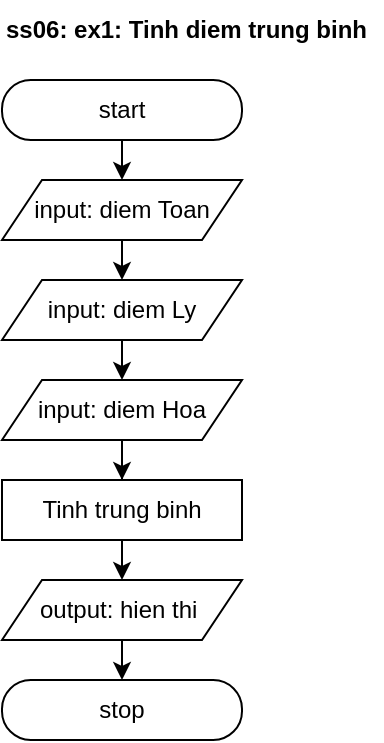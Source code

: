 <mxfile version="20.8.3" type="device"><diagram id="CY7WXjLHDMAFMhHJ92FJ" name="Page-1"><mxGraphModel dx="508" dy="778" grid="1" gridSize="10" guides="1" tooltips="1" connect="1" arrows="1" fold="1" page="1" pageScale="1" pageWidth="850" pageHeight="1100" math="0" shadow="0"><root><mxCell id="0"/><mxCell id="1" parent="0"/><mxCell id="NSVYhiQCJTaDWFPJ_9ul-1" value="ss06: ex1: Tinh diem trung binh" style="text;html=1;strokeColor=none;fillColor=none;align=left;verticalAlign=middle;whiteSpace=wrap;rounded=0;fontStyle=1" vertex="1" parent="1"><mxGeometry x="40" y="40" width="190" height="30" as="geometry"/></mxCell><mxCell id="NSVYhiQCJTaDWFPJ_9ul-10" style="edgeStyle=orthogonalEdgeStyle;rounded=0;orthogonalLoop=1;jettySize=auto;html=1;exitX=0.5;exitY=1;exitDx=0;exitDy=0;entryX=0.5;entryY=0;entryDx=0;entryDy=0;" edge="1" parent="1" source="NSVYhiQCJTaDWFPJ_9ul-3" target="NSVYhiQCJTaDWFPJ_9ul-4"><mxGeometry relative="1" as="geometry"/></mxCell><mxCell id="NSVYhiQCJTaDWFPJ_9ul-3" value="start" style="rounded=1;whiteSpace=wrap;html=1;arcSize=48;" vertex="1" parent="1"><mxGeometry x="40" y="80" width="120" height="30" as="geometry"/></mxCell><mxCell id="NSVYhiQCJTaDWFPJ_9ul-11" style="edgeStyle=orthogonalEdgeStyle;rounded=0;orthogonalLoop=1;jettySize=auto;html=1;exitX=0.5;exitY=1;exitDx=0;exitDy=0;entryX=0.5;entryY=0;entryDx=0;entryDy=0;" edge="1" parent="1" source="NSVYhiQCJTaDWFPJ_9ul-4" target="NSVYhiQCJTaDWFPJ_9ul-5"><mxGeometry relative="1" as="geometry"/></mxCell><mxCell id="NSVYhiQCJTaDWFPJ_9ul-4" value="input: diem Toan" style="shape=parallelogram;perimeter=parallelogramPerimeter;whiteSpace=wrap;html=1;fixedSize=1;" vertex="1" parent="1"><mxGeometry x="40" y="130" width="120" height="30" as="geometry"/></mxCell><mxCell id="NSVYhiQCJTaDWFPJ_9ul-12" style="edgeStyle=orthogonalEdgeStyle;rounded=0;orthogonalLoop=1;jettySize=auto;html=1;exitX=0.5;exitY=1;exitDx=0;exitDy=0;entryX=0.5;entryY=0;entryDx=0;entryDy=0;" edge="1" parent="1" source="NSVYhiQCJTaDWFPJ_9ul-5" target="NSVYhiQCJTaDWFPJ_9ul-6"><mxGeometry relative="1" as="geometry"/></mxCell><mxCell id="NSVYhiQCJTaDWFPJ_9ul-5" value="input: diem Ly" style="shape=parallelogram;perimeter=parallelogramPerimeter;whiteSpace=wrap;html=1;fixedSize=1;" vertex="1" parent="1"><mxGeometry x="40" y="180" width="120" height="30" as="geometry"/></mxCell><mxCell id="NSVYhiQCJTaDWFPJ_9ul-13" style="edgeStyle=orthogonalEdgeStyle;rounded=0;orthogonalLoop=1;jettySize=auto;html=1;exitX=0.5;exitY=1;exitDx=0;exitDy=0;" edge="1" parent="1" source="NSVYhiQCJTaDWFPJ_9ul-6" target="NSVYhiQCJTaDWFPJ_9ul-7"><mxGeometry relative="1" as="geometry"/></mxCell><mxCell id="NSVYhiQCJTaDWFPJ_9ul-6" value="input: diem Hoa" style="shape=parallelogram;perimeter=parallelogramPerimeter;whiteSpace=wrap;html=1;fixedSize=1;" vertex="1" parent="1"><mxGeometry x="40" y="230" width="120" height="30" as="geometry"/></mxCell><mxCell id="NSVYhiQCJTaDWFPJ_9ul-14" style="edgeStyle=orthogonalEdgeStyle;rounded=0;orthogonalLoop=1;jettySize=auto;html=1;exitX=0.5;exitY=1;exitDx=0;exitDy=0;entryX=0.5;entryY=0;entryDx=0;entryDy=0;" edge="1" parent="1" source="NSVYhiQCJTaDWFPJ_9ul-7" target="NSVYhiQCJTaDWFPJ_9ul-8"><mxGeometry relative="1" as="geometry"/></mxCell><mxCell id="NSVYhiQCJTaDWFPJ_9ul-7" value="Tinh trung binh" style="rounded=0;whiteSpace=wrap;html=1;" vertex="1" parent="1"><mxGeometry x="40" y="280" width="120" height="30" as="geometry"/></mxCell><mxCell id="NSVYhiQCJTaDWFPJ_9ul-15" style="edgeStyle=orthogonalEdgeStyle;rounded=0;orthogonalLoop=1;jettySize=auto;html=1;exitX=0.5;exitY=1;exitDx=0;exitDy=0;entryX=0.5;entryY=0;entryDx=0;entryDy=0;" edge="1" parent="1" source="NSVYhiQCJTaDWFPJ_9ul-8" target="NSVYhiQCJTaDWFPJ_9ul-9"><mxGeometry relative="1" as="geometry"/></mxCell><mxCell id="NSVYhiQCJTaDWFPJ_9ul-8" value="output: hien thi&amp;nbsp;" style="shape=parallelogram;perimeter=parallelogramPerimeter;whiteSpace=wrap;html=1;fixedSize=1;" vertex="1" parent="1"><mxGeometry x="40" y="330" width="120" height="30" as="geometry"/></mxCell><mxCell id="NSVYhiQCJTaDWFPJ_9ul-9" value="stop" style="rounded=1;whiteSpace=wrap;html=1;arcSize=48;" vertex="1" parent="1"><mxGeometry x="40" y="380" width="120" height="30" as="geometry"/></mxCell></root></mxGraphModel></diagram></mxfile>